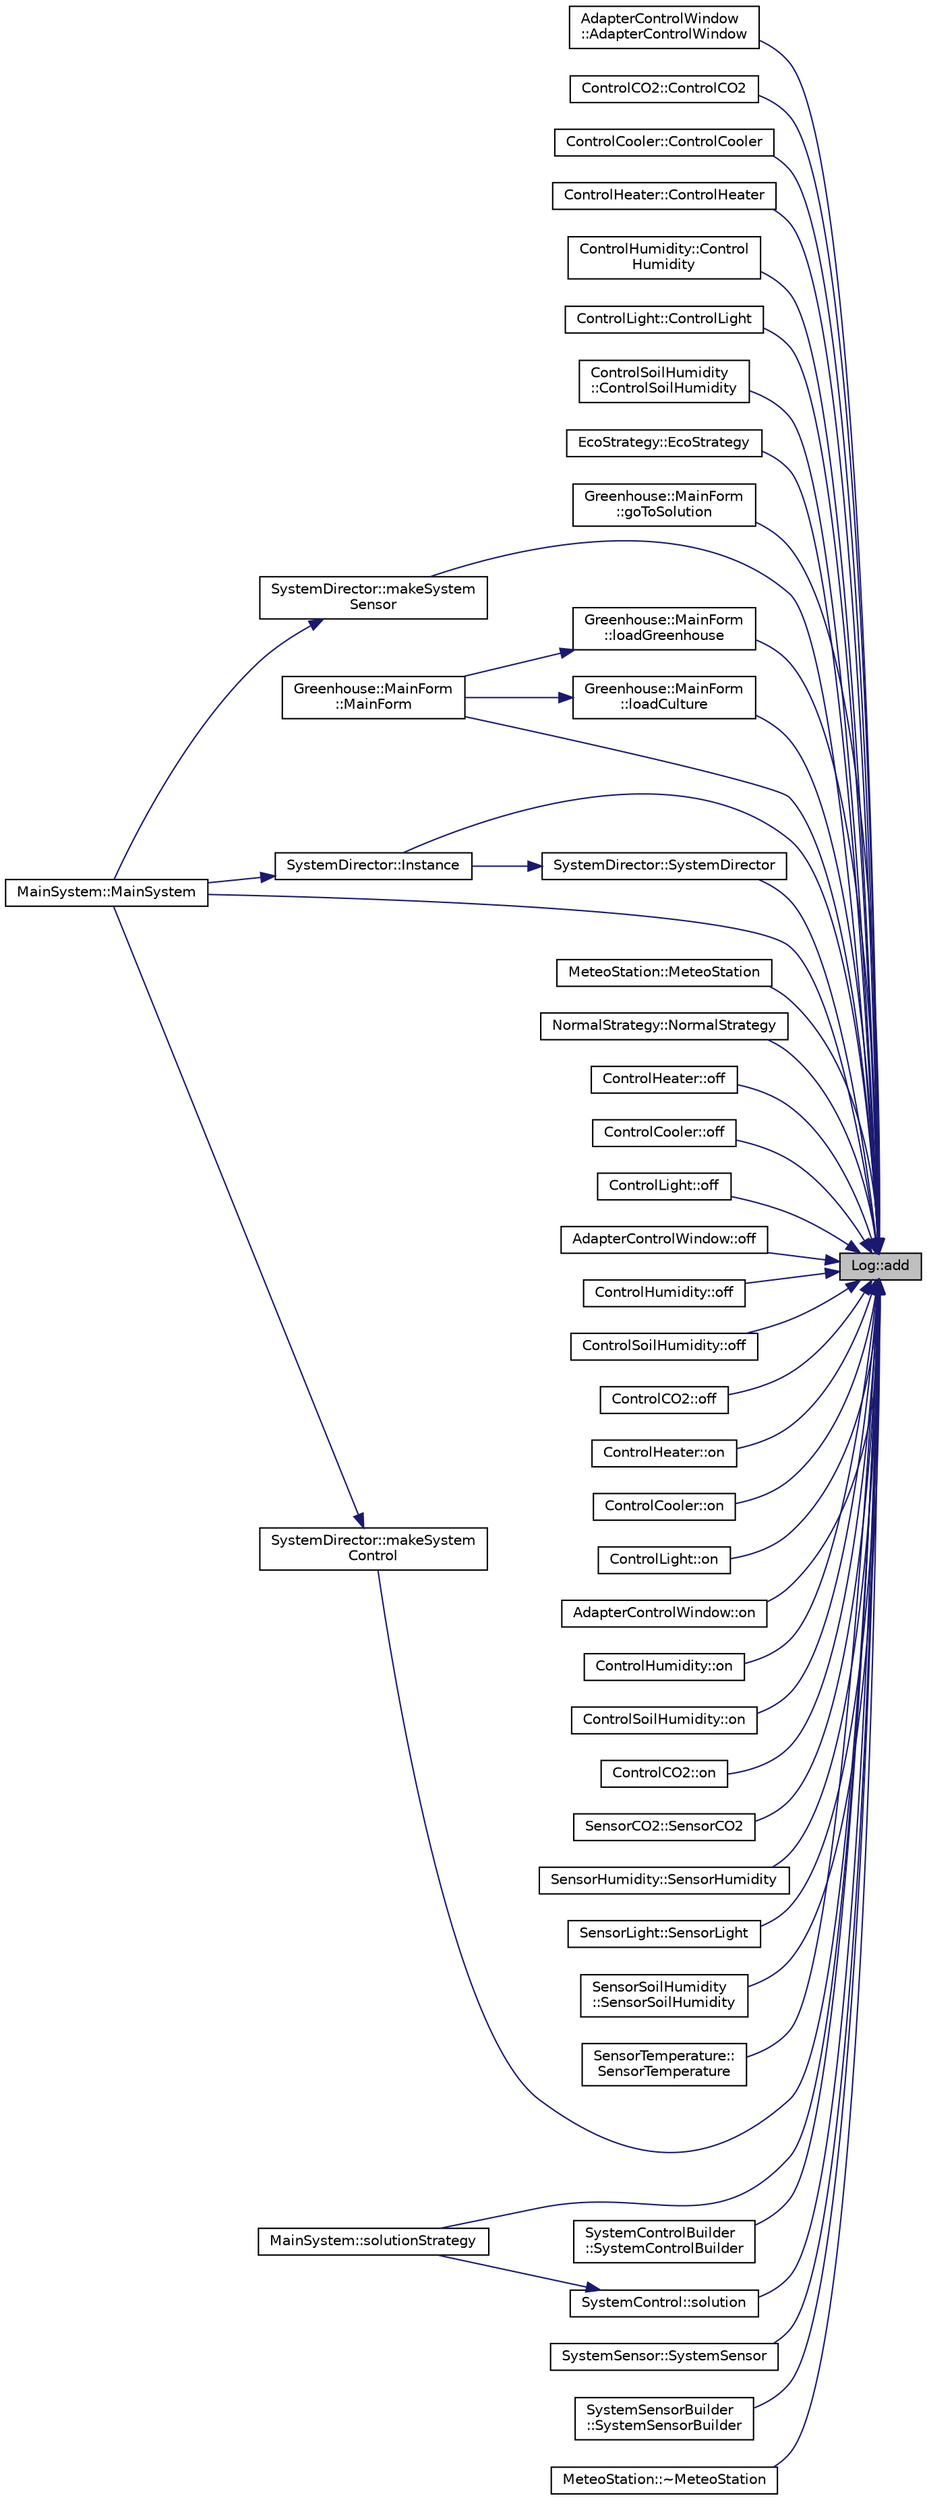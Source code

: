 digraph "Log::add"
{
 // LATEX_PDF_SIZE
  edge [fontname="Helvetica",fontsize="10",labelfontname="Helvetica",labelfontsize="10"];
  node [fontname="Helvetica",fontsize="10",shape=record];
  rankdir="RL";
  Node1 [label="Log::add",height=0.2,width=0.4,color="black", fillcolor="grey75", style="filled", fontcolor="black",tooltip=" "];
  Node1 -> Node2 [dir="back",color="midnightblue",fontsize="10",style="solid",fontname="Helvetica"];
  Node2 [label="AdapterControlWindow\l::AdapterControlWindow",height=0.2,width=0.4,color="black", fillcolor="white", style="filled",URL="$class_adapter_control_window.html#ae5c5be017917a75bb99abfd6ca65715b",tooltip=" "];
  Node1 -> Node3 [dir="back",color="midnightblue",fontsize="10",style="solid",fontname="Helvetica"];
  Node3 [label="ControlCO2::ControlCO2",height=0.2,width=0.4,color="black", fillcolor="white", style="filled",URL="$class_control_c_o2.html#ace5a3fcb2f4b99dcfe340feaf007fb90",tooltip=" "];
  Node1 -> Node4 [dir="back",color="midnightblue",fontsize="10",style="solid",fontname="Helvetica"];
  Node4 [label="ControlCooler::ControlCooler",height=0.2,width=0.4,color="black", fillcolor="white", style="filled",URL="$class_control_cooler.html#a5ee1bb1714318e30542fb89a12f89da8",tooltip=" "];
  Node1 -> Node5 [dir="back",color="midnightblue",fontsize="10",style="solid",fontname="Helvetica"];
  Node5 [label="ControlHeater::ControlHeater",height=0.2,width=0.4,color="black", fillcolor="white", style="filled",URL="$class_control_heater.html#a5fd4c46ee48437db4917b51e814f9757",tooltip=" "];
  Node1 -> Node6 [dir="back",color="midnightblue",fontsize="10",style="solid",fontname="Helvetica"];
  Node6 [label="ControlHumidity::Control\lHumidity",height=0.2,width=0.4,color="black", fillcolor="white", style="filled",URL="$class_control_humidity.html#ab4a3324579d1de5b2836ef558990e1cd",tooltip=" "];
  Node1 -> Node7 [dir="back",color="midnightblue",fontsize="10",style="solid",fontname="Helvetica"];
  Node7 [label="ControlLight::ControlLight",height=0.2,width=0.4,color="black", fillcolor="white", style="filled",URL="$class_control_light.html#ae100fe19101d5b007663184fec604d77",tooltip=" "];
  Node1 -> Node8 [dir="back",color="midnightblue",fontsize="10",style="solid",fontname="Helvetica"];
  Node8 [label="ControlSoilHumidity\l::ControlSoilHumidity",height=0.2,width=0.4,color="black", fillcolor="white", style="filled",URL="$class_control_soil_humidity.html#ad021a2805cb219fc06a4d87984f3bd22",tooltip=" "];
  Node1 -> Node9 [dir="back",color="midnightblue",fontsize="10",style="solid",fontname="Helvetica"];
  Node9 [label="EcoStrategy::EcoStrategy",height=0.2,width=0.4,color="black", fillcolor="white", style="filled",URL="$class_eco_strategy.html#a52967330eb785aa916f0963cfc67d441",tooltip=" "];
  Node1 -> Node10 [dir="back",color="midnightblue",fontsize="10",style="solid",fontname="Helvetica"];
  Node10 [label="Greenhouse::MainForm\l::goToSolution",height=0.2,width=0.4,color="black", fillcolor="white", style="filled",URL="$class_greenhouse_1_1_main_form.html#a74f10125b3f9b448f82fab7f48d0fcf4",tooltip="Произошли изменения, пора пересчитать параметры климата"];
  Node1 -> Node11 [dir="back",color="midnightblue",fontsize="10",style="solid",fontname="Helvetica"];
  Node11 [label="SystemDirector::Instance",height=0.2,width=0.4,color="black", fillcolor="white", style="filled",URL="$class_system_director.html#a98295882d87874f008047fb884a42421",tooltip="Статический метод для получения экземпляра класса."];
  Node11 -> Node12 [dir="back",color="midnightblue",fontsize="10",style="solid",fontname="Helvetica"];
  Node12 [label="MainSystem::MainSystem",height=0.2,width=0.4,color="black", fillcolor="white", style="filled",URL="$class_main_system.html#aed9d007c8b9294f4ff8d578675d53b22",tooltip=" "];
  Node1 -> Node13 [dir="back",color="midnightblue",fontsize="10",style="solid",fontname="Helvetica"];
  Node13 [label="Greenhouse::MainForm\l::loadCulture",height=0.2,width=0.4,color="black", fillcolor="white", style="filled",URL="$class_greenhouse_1_1_main_form.html#a0d745ae1becdb72d3203f79751064cc8",tooltip="Загрузка из файла списка культур в comboBox и их характеристик в список сultures"];
  Node13 -> Node14 [dir="back",color="midnightblue",fontsize="10",style="solid",fontname="Helvetica"];
  Node14 [label="Greenhouse::MainForm\l::MainForm",height=0.2,width=0.4,color="black", fillcolor="white", style="filled",URL="$class_greenhouse_1_1_main_form.html#a5502e54703f86e37f266a9dbd2950bb6",tooltip=" "];
  Node1 -> Node15 [dir="back",color="midnightblue",fontsize="10",style="solid",fontname="Helvetica"];
  Node15 [label="Greenhouse::MainForm\l::loadGreenhouse",height=0.2,width=0.4,color="black", fillcolor="white", style="filled",URL="$class_greenhouse_1_1_main_form.html#a3651b7966b810141c9f1d7b3a55e7f62",tooltip=" "];
  Node15 -> Node14 [dir="back",color="midnightblue",fontsize="10",style="solid",fontname="Helvetica"];
  Node1 -> Node14 [dir="back",color="midnightblue",fontsize="10",style="solid",fontname="Helvetica"];
  Node1 -> Node12 [dir="back",color="midnightblue",fontsize="10",style="solid",fontname="Helvetica"];
  Node1 -> Node16 [dir="back",color="midnightblue",fontsize="10",style="solid",fontname="Helvetica"];
  Node16 [label="SystemDirector::makeSystem\lControl",height=0.2,width=0.4,color="black", fillcolor="white", style="filled",URL="$class_system_director.html#ac118ae301c556ef4d72d3da457b457a8",tooltip="Метод, в реализации которого заложен приниц создания объекта SystemControl для теплицы."];
  Node16 -> Node12 [dir="back",color="midnightblue",fontsize="10",style="solid",fontname="Helvetica"];
  Node1 -> Node17 [dir="back",color="midnightblue",fontsize="10",style="solid",fontname="Helvetica"];
  Node17 [label="SystemDirector::makeSystem\lSensor",height=0.2,width=0.4,color="black", fillcolor="white", style="filled",URL="$class_system_director.html#a84e7b444ece8917a1b338cdbb45c4167",tooltip="Метод, в реализации которого заложен приниц создания объекта SystemSensor для теплицы."];
  Node17 -> Node12 [dir="back",color="midnightblue",fontsize="10",style="solid",fontname="Helvetica"];
  Node1 -> Node18 [dir="back",color="midnightblue",fontsize="10",style="solid",fontname="Helvetica"];
  Node18 [label="MeteoStation::MeteoStation",height=0.2,width=0.4,color="black", fillcolor="white", style="filled",URL="$class_meteo_station.html#a6eb4e5da3ad24a14b261b9ef7335bc80",tooltip=" "];
  Node1 -> Node19 [dir="back",color="midnightblue",fontsize="10",style="solid",fontname="Helvetica"];
  Node19 [label="NormalStrategy::NormalStrategy",height=0.2,width=0.4,color="black", fillcolor="white", style="filled",URL="$class_normal_strategy.html#ad8e2eccb9d4c2119bc57c306c1f26c2c",tooltip=" "];
  Node1 -> Node20 [dir="back",color="midnightblue",fontsize="10",style="solid",fontname="Helvetica"];
  Node20 [label="ControlHeater::off",height=0.2,width=0.4,color="black", fillcolor="white", style="filled",URL="$class_control_heater.html#a9b8fc32ab35a6180d8a9f2e9de38d339",tooltip="Выключение."];
  Node1 -> Node21 [dir="back",color="midnightblue",fontsize="10",style="solid",fontname="Helvetica"];
  Node21 [label="ControlCooler::off",height=0.2,width=0.4,color="black", fillcolor="white", style="filled",URL="$class_control_cooler.html#a46bf54ef282e36e66601fb0c81e1b34a",tooltip="Выключение."];
  Node1 -> Node22 [dir="back",color="midnightblue",fontsize="10",style="solid",fontname="Helvetica"];
  Node22 [label="ControlLight::off",height=0.2,width=0.4,color="black", fillcolor="white", style="filled",URL="$class_control_light.html#a3c93ddf45d74ccf7e4f5bcee6e74c18c",tooltip="Выключение."];
  Node1 -> Node23 [dir="back",color="midnightblue",fontsize="10",style="solid",fontname="Helvetica"];
  Node23 [label="AdapterControlWindow::off",height=0.2,width=0.4,color="black", fillcolor="white", style="filled",URL="$class_adapter_control_window.html#aaf21236a22928cc643df1023750f0ecf",tooltip="Выключение."];
  Node1 -> Node24 [dir="back",color="midnightblue",fontsize="10",style="solid",fontname="Helvetica"];
  Node24 [label="ControlHumidity::off",height=0.2,width=0.4,color="black", fillcolor="white", style="filled",URL="$class_control_humidity.html#aef5fe0baf17c1abe655509b03088bf7e",tooltip="Выключение."];
  Node1 -> Node25 [dir="back",color="midnightblue",fontsize="10",style="solid",fontname="Helvetica"];
  Node25 [label="ControlSoilHumidity::off",height=0.2,width=0.4,color="black", fillcolor="white", style="filled",URL="$class_control_soil_humidity.html#a58c53e210ca903fc0bee23fa33373a75",tooltip="Выключение."];
  Node1 -> Node26 [dir="back",color="midnightblue",fontsize="10",style="solid",fontname="Helvetica"];
  Node26 [label="ControlCO2::off",height=0.2,width=0.4,color="black", fillcolor="white", style="filled",URL="$class_control_c_o2.html#a70f38b8237094f60ce1117da736aecb2",tooltip="Выключение."];
  Node1 -> Node27 [dir="back",color="midnightblue",fontsize="10",style="solid",fontname="Helvetica"];
  Node27 [label="ControlHeater::on",height=0.2,width=0.4,color="black", fillcolor="white", style="filled",URL="$class_control_heater.html#a30507e0da621ba6b7e972685ac2632ac",tooltip="Включение."];
  Node1 -> Node28 [dir="back",color="midnightblue",fontsize="10",style="solid",fontname="Helvetica"];
  Node28 [label="ControlCooler::on",height=0.2,width=0.4,color="black", fillcolor="white", style="filled",URL="$class_control_cooler.html#a5f188ccbda8eeba84b82269372bd4210",tooltip="Включение."];
  Node1 -> Node29 [dir="back",color="midnightblue",fontsize="10",style="solid",fontname="Helvetica"];
  Node29 [label="ControlLight::on",height=0.2,width=0.4,color="black", fillcolor="white", style="filled",URL="$class_control_light.html#a30a3cbe56dd55e18c38c219d920a5ecc",tooltip="Включение."];
  Node1 -> Node30 [dir="back",color="midnightblue",fontsize="10",style="solid",fontname="Helvetica"];
  Node30 [label="AdapterControlWindow::on",height=0.2,width=0.4,color="black", fillcolor="white", style="filled",URL="$class_adapter_control_window.html#a7ce5294a33917952ea10141dd05ec961",tooltip="Включение."];
  Node1 -> Node31 [dir="back",color="midnightblue",fontsize="10",style="solid",fontname="Helvetica"];
  Node31 [label="ControlHumidity::on",height=0.2,width=0.4,color="black", fillcolor="white", style="filled",URL="$class_control_humidity.html#aa3ad14237e95626eb58936b7de922025",tooltip="Включение."];
  Node1 -> Node32 [dir="back",color="midnightblue",fontsize="10",style="solid",fontname="Helvetica"];
  Node32 [label="ControlSoilHumidity::on",height=0.2,width=0.4,color="black", fillcolor="white", style="filled",URL="$class_control_soil_humidity.html#a05b896ebbdc0968ebc2c393b3b12baa5",tooltip="Включение."];
  Node1 -> Node33 [dir="back",color="midnightblue",fontsize="10",style="solid",fontname="Helvetica"];
  Node33 [label="ControlCO2::on",height=0.2,width=0.4,color="black", fillcolor="white", style="filled",URL="$class_control_c_o2.html#a9f2206f2642c392b5df01543c11523a6",tooltip="Включение."];
  Node1 -> Node34 [dir="back",color="midnightblue",fontsize="10",style="solid",fontname="Helvetica"];
  Node34 [label="SensorCO2::SensorCO2",height=0.2,width=0.4,color="black", fillcolor="white", style="filled",URL="$class_sensor_c_o2.html#a60c9902a51c3405c8b0d8034b9c5530f",tooltip=" "];
  Node1 -> Node35 [dir="back",color="midnightblue",fontsize="10",style="solid",fontname="Helvetica"];
  Node35 [label="SensorHumidity::SensorHumidity",height=0.2,width=0.4,color="black", fillcolor="white", style="filled",URL="$class_sensor_humidity.html#aa7a891ff41173e2aeefee806ecdda2a4",tooltip=" "];
  Node1 -> Node36 [dir="back",color="midnightblue",fontsize="10",style="solid",fontname="Helvetica"];
  Node36 [label="SensorLight::SensorLight",height=0.2,width=0.4,color="black", fillcolor="white", style="filled",URL="$class_sensor_light.html#a224623b66914432f9d1b57a4dd8c654d",tooltip=" "];
  Node1 -> Node37 [dir="back",color="midnightblue",fontsize="10",style="solid",fontname="Helvetica"];
  Node37 [label="SensorSoilHumidity\l::SensorSoilHumidity",height=0.2,width=0.4,color="black", fillcolor="white", style="filled",URL="$class_sensor_soil_humidity.html#ac1380fe4520102186847cead81fda43f",tooltip=" "];
  Node1 -> Node38 [dir="back",color="midnightblue",fontsize="10",style="solid",fontname="Helvetica"];
  Node38 [label="SensorTemperature::\lSensorTemperature",height=0.2,width=0.4,color="black", fillcolor="white", style="filled",URL="$class_sensor_temperature.html#a8faa85869ccae265570b19bdeb1e0d72",tooltip=" "];
  Node1 -> Node39 [dir="back",color="midnightblue",fontsize="10",style="solid",fontname="Helvetica"];
  Node39 [label="SystemControl::solution",height=0.2,width=0.4,color="black", fillcolor="white", style="filled",URL="$class_system_control.html#ac4c678ad072a3ff45176136bf5693877",tooltip="Выполнить решение по регулированию климата на основе стратегии"];
  Node39 -> Node40 [dir="back",color="midnightblue",fontsize="10",style="solid",fontname="Helvetica"];
  Node40 [label="MainSystem::solutionStrategy",height=0.2,width=0.4,color="black", fillcolor="white", style="filled",URL="$class_main_system.html#a7d0a9f8665ae2c6a6c6970ac8a6da813",tooltip="воспользоваться стратегией"];
  Node1 -> Node40 [dir="back",color="midnightblue",fontsize="10",style="solid",fontname="Helvetica"];
  Node1 -> Node41 [dir="back",color="midnightblue",fontsize="10",style="solid",fontname="Helvetica"];
  Node41 [label="SystemControlBuilder\l::SystemControlBuilder",height=0.2,width=0.4,color="black", fillcolor="white", style="filled",URL="$class_system_control_builder.html#abfe800347d83c6617a0705bbe3803b08",tooltip=" "];
  Node1 -> Node42 [dir="back",color="midnightblue",fontsize="10",style="solid",fontname="Helvetica"];
  Node42 [label="SystemDirector::SystemDirector",height=0.2,width=0.4,color="black", fillcolor="white", style="filled",URL="$class_system_director.html#a3b16e4974697219e9916201d6cd37446",tooltip=" "];
  Node42 -> Node11 [dir="back",color="midnightblue",fontsize="10",style="solid",fontname="Helvetica"];
  Node1 -> Node43 [dir="back",color="midnightblue",fontsize="10",style="solid",fontname="Helvetica"];
  Node43 [label="SystemSensor::SystemSensor",height=0.2,width=0.4,color="black", fillcolor="white", style="filled",URL="$class_system_sensor.html#a06f19537bd8757a1349a1e8e4cd51260",tooltip=" "];
  Node1 -> Node44 [dir="back",color="midnightblue",fontsize="10",style="solid",fontname="Helvetica"];
  Node44 [label="SystemSensorBuilder\l::SystemSensorBuilder",height=0.2,width=0.4,color="black", fillcolor="white", style="filled",URL="$class_system_sensor_builder.html#a2249db66af2aa86bdcb8e8b2594e1c55",tooltip=" "];
  Node1 -> Node45 [dir="back",color="midnightblue",fontsize="10",style="solid",fontname="Helvetica"];
  Node45 [label="MeteoStation::~MeteoStation",height=0.2,width=0.4,color="black", fillcolor="white", style="filled",URL="$class_meteo_station.html#a423c12b2c5935f9ff3c3714b5b984aad",tooltip=" "];
}
